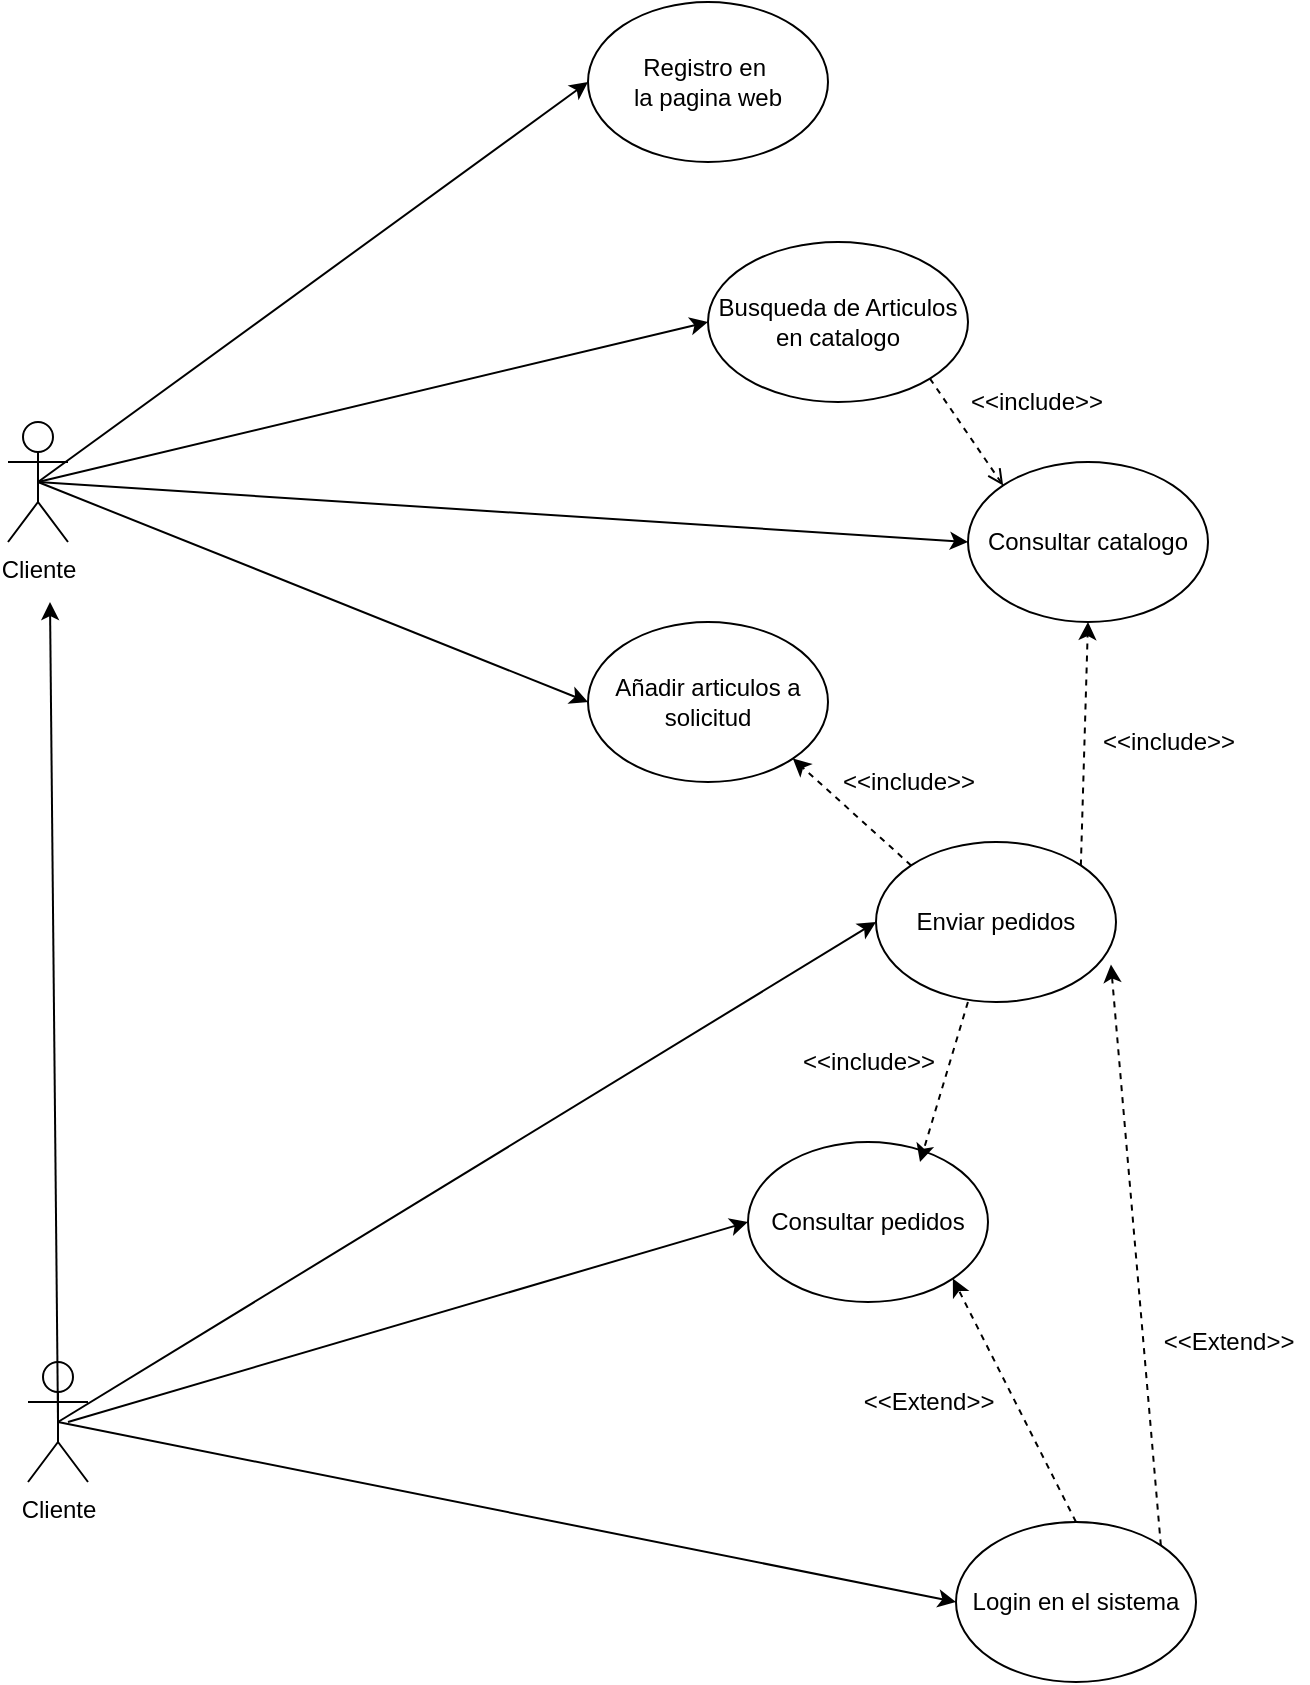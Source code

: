 <mxfile version="14.5.1" type="device"><diagram id="N77djJ-JFaf2byUwN2Jf" name="Página-1"><mxGraphModel dx="1240" dy="743" grid="1" gridSize="10" guides="1" tooltips="1" connect="1" arrows="1" fold="1" page="1" pageScale="1" pageWidth="827" pageHeight="1169" math="0" shadow="0"><root><mxCell id="0"/><mxCell id="1" parent="0"/><mxCell id="nWn7O6ufFmdUtIHha_Xb-1" value="Cliente" style="shape=umlActor;verticalLabelPosition=bottom;verticalAlign=top;html=1;outlineConnect=0;" vertex="1" parent="1"><mxGeometry x="100" y="280" width="30" height="60" as="geometry"/></mxCell><mxCell id="nWn7O6ufFmdUtIHha_Xb-2" value="Registro en&amp;nbsp;&lt;br&gt;la pagina web" style="ellipse;whiteSpace=wrap;html=1;" vertex="1" parent="1"><mxGeometry x="390" y="70" width="120" height="80" as="geometry"/></mxCell><mxCell id="nWn7O6ufFmdUtIHha_Xb-3" value="Busqueda de Articulos en catalogo" style="ellipse;whiteSpace=wrap;html=1;" vertex="1" parent="1"><mxGeometry x="450" y="190" width="130" height="80" as="geometry"/></mxCell><mxCell id="nWn7O6ufFmdUtIHha_Xb-4" value="" style="endArrow=classic;html=1;exitX=0.5;exitY=0.5;exitDx=0;exitDy=0;exitPerimeter=0;entryX=0;entryY=0.5;entryDx=0;entryDy=0;" edge="1" parent="1" source="nWn7O6ufFmdUtIHha_Xb-1" target="nWn7O6ufFmdUtIHha_Xb-2"><mxGeometry width="50" height="50" relative="1" as="geometry"><mxPoint x="560" y="400" as="sourcePoint"/><mxPoint x="610" y="350" as="targetPoint"/></mxGeometry></mxCell><mxCell id="nWn7O6ufFmdUtIHha_Xb-5" value="" style="endArrow=classic;html=1;exitX=0.5;exitY=0.5;exitDx=0;exitDy=0;exitPerimeter=0;entryX=0;entryY=0.5;entryDx=0;entryDy=0;" edge="1" parent="1" source="nWn7O6ufFmdUtIHha_Xb-1" target="nWn7O6ufFmdUtIHha_Xb-3"><mxGeometry width="50" height="50" relative="1" as="geometry"><mxPoint x="560" y="400" as="sourcePoint"/><mxPoint x="610" y="350" as="targetPoint"/></mxGeometry></mxCell><mxCell id="nWn7O6ufFmdUtIHha_Xb-6" value="Consultar catalogo" style="ellipse;whiteSpace=wrap;html=1;" vertex="1" parent="1"><mxGeometry x="580" y="300" width="120" height="80" as="geometry"/></mxCell><mxCell id="nWn7O6ufFmdUtIHha_Xb-8" value="" style="endArrow=classic;html=1;exitX=0.5;exitY=0.5;exitDx=0;exitDy=0;exitPerimeter=0;entryX=0;entryY=0.5;entryDx=0;entryDy=0;" edge="1" parent="1" source="nWn7O6ufFmdUtIHha_Xb-1" target="nWn7O6ufFmdUtIHha_Xb-6"><mxGeometry width="50" height="50" relative="1" as="geometry"><mxPoint x="560" y="400" as="sourcePoint"/><mxPoint x="610" y="350" as="targetPoint"/></mxGeometry></mxCell><mxCell id="nWn7O6ufFmdUtIHha_Xb-9" value="Añadir articulos a solicitud" style="ellipse;whiteSpace=wrap;html=1;" vertex="1" parent="1"><mxGeometry x="390" y="380" width="120" height="80" as="geometry"/></mxCell><mxCell id="nWn7O6ufFmdUtIHha_Xb-10" value="" style="endArrow=classic;html=1;exitX=0.5;exitY=0.5;exitDx=0;exitDy=0;exitPerimeter=0;entryX=0;entryY=0.5;entryDx=0;entryDy=0;" edge="1" parent="1" source="nWn7O6ufFmdUtIHha_Xb-1" target="nWn7O6ufFmdUtIHha_Xb-9"><mxGeometry width="50" height="50" relative="1" as="geometry"><mxPoint x="560" y="400" as="sourcePoint"/><mxPoint x="610" y="350" as="targetPoint"/></mxGeometry></mxCell><mxCell id="nWn7O6ufFmdUtIHha_Xb-11" value="Cliente" style="shape=umlActor;verticalLabelPosition=bottom;verticalAlign=top;html=1;outlineConnect=0;" vertex="1" parent="1"><mxGeometry x="110" y="750" width="30" height="60" as="geometry"/></mxCell><mxCell id="nWn7O6ufFmdUtIHha_Xb-12" value="" style="endArrow=classic;html=1;exitX=0.5;exitY=0.5;exitDx=0;exitDy=0;exitPerimeter=0;" edge="1" parent="1" source="nWn7O6ufFmdUtIHha_Xb-11"><mxGeometry width="50" height="50" relative="1" as="geometry"><mxPoint x="560" y="540" as="sourcePoint"/><mxPoint x="121" y="370" as="targetPoint"/></mxGeometry></mxCell><mxCell id="nWn7O6ufFmdUtIHha_Xb-13" value="Enviar pedidos" style="ellipse;whiteSpace=wrap;html=1;" vertex="1" parent="1"><mxGeometry x="534" y="490" width="120" height="80" as="geometry"/></mxCell><mxCell id="nWn7O6ufFmdUtIHha_Xb-14" value="Consultar pedidos" style="ellipse;whiteSpace=wrap;html=1;" vertex="1" parent="1"><mxGeometry x="470" y="640" width="120" height="80" as="geometry"/></mxCell><mxCell id="nWn7O6ufFmdUtIHha_Xb-16" value="Login en el sistema" style="ellipse;whiteSpace=wrap;html=1;" vertex="1" parent="1"><mxGeometry x="574" y="830" width="120" height="80" as="geometry"/></mxCell><mxCell id="nWn7O6ufFmdUtIHha_Xb-17" value="" style="endArrow=classic;html=1;exitX=0.5;exitY=0.5;exitDx=0;exitDy=0;exitPerimeter=0;entryX=0;entryY=0.5;entryDx=0;entryDy=0;" edge="1" parent="1" source="nWn7O6ufFmdUtIHha_Xb-11" target="nWn7O6ufFmdUtIHha_Xb-13"><mxGeometry width="50" height="50" relative="1" as="geometry"><mxPoint x="560" y="680" as="sourcePoint"/><mxPoint x="610" y="630" as="targetPoint"/></mxGeometry></mxCell><mxCell id="nWn7O6ufFmdUtIHha_Xb-18" value="" style="endArrow=classic;html=1;entryX=0;entryY=0.5;entryDx=0;entryDy=0;" edge="1" parent="1" target="nWn7O6ufFmdUtIHha_Xb-14"><mxGeometry width="50" height="50" relative="1" as="geometry"><mxPoint x="130" y="780" as="sourcePoint"/><mxPoint x="610" y="630" as="targetPoint"/></mxGeometry></mxCell><mxCell id="nWn7O6ufFmdUtIHha_Xb-20" value="" style="endArrow=classic;html=1;exitX=0.5;exitY=0.5;exitDx=0;exitDy=0;exitPerimeter=0;entryX=0;entryY=0.5;entryDx=0;entryDy=0;" edge="1" parent="1" source="nWn7O6ufFmdUtIHha_Xb-11" target="nWn7O6ufFmdUtIHha_Xb-16"><mxGeometry width="50" height="50" relative="1" as="geometry"><mxPoint x="560" y="830" as="sourcePoint"/><mxPoint x="610" y="780" as="targetPoint"/></mxGeometry></mxCell><mxCell id="nWn7O6ufFmdUtIHha_Xb-21" value="" style="endArrow=open;html=1;exitX=1;exitY=1;exitDx=0;exitDy=0;entryX=0;entryY=0;entryDx=0;entryDy=0;dashed=1;endFill=0;" edge="1" parent="1" source="nWn7O6ufFmdUtIHha_Xb-3" target="nWn7O6ufFmdUtIHha_Xb-6"><mxGeometry width="50" height="50" relative="1" as="geometry"><mxPoint x="550" y="300" as="sourcePoint"/><mxPoint x="630" y="340" as="targetPoint"/></mxGeometry></mxCell><mxCell id="nWn7O6ufFmdUtIHha_Xb-22" value="" style="endArrow=classic;html=1;dashed=1;entryX=0.5;entryY=1;entryDx=0;entryDy=0;exitX=1;exitY=0;exitDx=0;exitDy=0;" edge="1" parent="1" source="nWn7O6ufFmdUtIHha_Xb-13" target="nWn7O6ufFmdUtIHha_Xb-6"><mxGeometry width="50" height="50" relative="1" as="geometry"><mxPoint x="580" y="530" as="sourcePoint"/><mxPoint x="630" y="480" as="targetPoint"/></mxGeometry></mxCell><mxCell id="nWn7O6ufFmdUtIHha_Xb-23" value="" style="endArrow=classic;html=1;dashed=1;exitX=0;exitY=0;exitDx=0;exitDy=0;entryX=1;entryY=1;entryDx=0;entryDy=0;" edge="1" parent="1" source="nWn7O6ufFmdUtIHha_Xb-13" target="nWn7O6ufFmdUtIHha_Xb-9"><mxGeometry width="50" height="50" relative="1" as="geometry"><mxPoint x="580" y="530" as="sourcePoint"/><mxPoint x="630" y="480" as="targetPoint"/></mxGeometry></mxCell><mxCell id="nWn7O6ufFmdUtIHha_Xb-24" value="" style="endArrow=classic;html=1;dashed=1;exitX=0.383;exitY=1;exitDx=0;exitDy=0;exitPerimeter=0;" edge="1" parent="1" source="nWn7O6ufFmdUtIHha_Xb-13"><mxGeometry width="50" height="50" relative="1" as="geometry"><mxPoint x="620" y="641" as="sourcePoint"/><mxPoint x="556" y="650" as="targetPoint"/></mxGeometry></mxCell><mxCell id="nWn7O6ufFmdUtIHha_Xb-25" value="" style="endArrow=classic;html=1;dashed=1;exitX=0.5;exitY=0;exitDx=0;exitDy=0;entryX=1;entryY=1;entryDx=0;entryDy=0;" edge="1" parent="1" source="nWn7O6ufFmdUtIHha_Xb-16" target="nWn7O6ufFmdUtIHha_Xb-14"><mxGeometry width="50" height="50" relative="1" as="geometry"><mxPoint x="580" y="820" as="sourcePoint"/><mxPoint x="630" y="770" as="targetPoint"/></mxGeometry></mxCell><mxCell id="nWn7O6ufFmdUtIHha_Xb-29" value="&amp;lt;&amp;lt;include&amp;gt;&amp;gt;" style="text;html=1;align=center;verticalAlign=middle;resizable=0;points=[];autosize=1;" vertex="1" parent="1"><mxGeometry x="574" y="260" width="80" height="20" as="geometry"/></mxCell><mxCell id="nWn7O6ufFmdUtIHha_Xb-30" value="&amp;lt;&amp;lt;include&amp;gt;&amp;gt;" style="text;html=1;align=center;verticalAlign=middle;resizable=0;points=[];autosize=1;" vertex="1" parent="1"><mxGeometry x="510" y="450" width="80" height="20" as="geometry"/></mxCell><mxCell id="nWn7O6ufFmdUtIHha_Xb-31" value="&amp;lt;&amp;lt;include&amp;gt;&amp;gt;" style="text;html=1;align=center;verticalAlign=middle;resizable=0;points=[];autosize=1;" vertex="1" parent="1"><mxGeometry x="640" y="430" width="80" height="20" as="geometry"/></mxCell><mxCell id="nWn7O6ufFmdUtIHha_Xb-32" value="&amp;lt;&amp;lt;include&amp;gt;&amp;gt;" style="text;html=1;align=center;verticalAlign=middle;resizable=0;points=[];autosize=1;" vertex="1" parent="1"><mxGeometry x="490" y="590" width="80" height="20" as="geometry"/></mxCell><mxCell id="nWn7O6ufFmdUtIHha_Xb-33" value="&amp;lt;&amp;lt;Extend&amp;gt;&amp;gt;" style="text;html=1;align=center;verticalAlign=middle;resizable=0;points=[];autosize=1;" vertex="1" parent="1"><mxGeometry x="520" y="760" width="80" height="20" as="geometry"/></mxCell><mxCell id="nWn7O6ufFmdUtIHha_Xb-38" value="" style="endArrow=classic;html=1;dashed=1;exitX=1;exitY=0;exitDx=0;exitDy=0;entryX=0.979;entryY=0.766;entryDx=0;entryDy=0;entryPerimeter=0;" edge="1" parent="1" source="nWn7O6ufFmdUtIHha_Xb-16" target="nWn7O6ufFmdUtIHha_Xb-13"><mxGeometry width="50" height="50" relative="1" as="geometry"><mxPoint x="420" y="800" as="sourcePoint"/><mxPoint x="470" y="750" as="targetPoint"/></mxGeometry></mxCell><mxCell id="nWn7O6ufFmdUtIHha_Xb-39" value="&amp;lt;&amp;lt;Extend&amp;gt;&amp;gt;" style="text;html=1;align=center;verticalAlign=middle;resizable=0;points=[];autosize=1;" vertex="1" parent="1"><mxGeometry x="670" y="730" width="80" height="20" as="geometry"/></mxCell></root></mxGraphModel></diagram></mxfile>